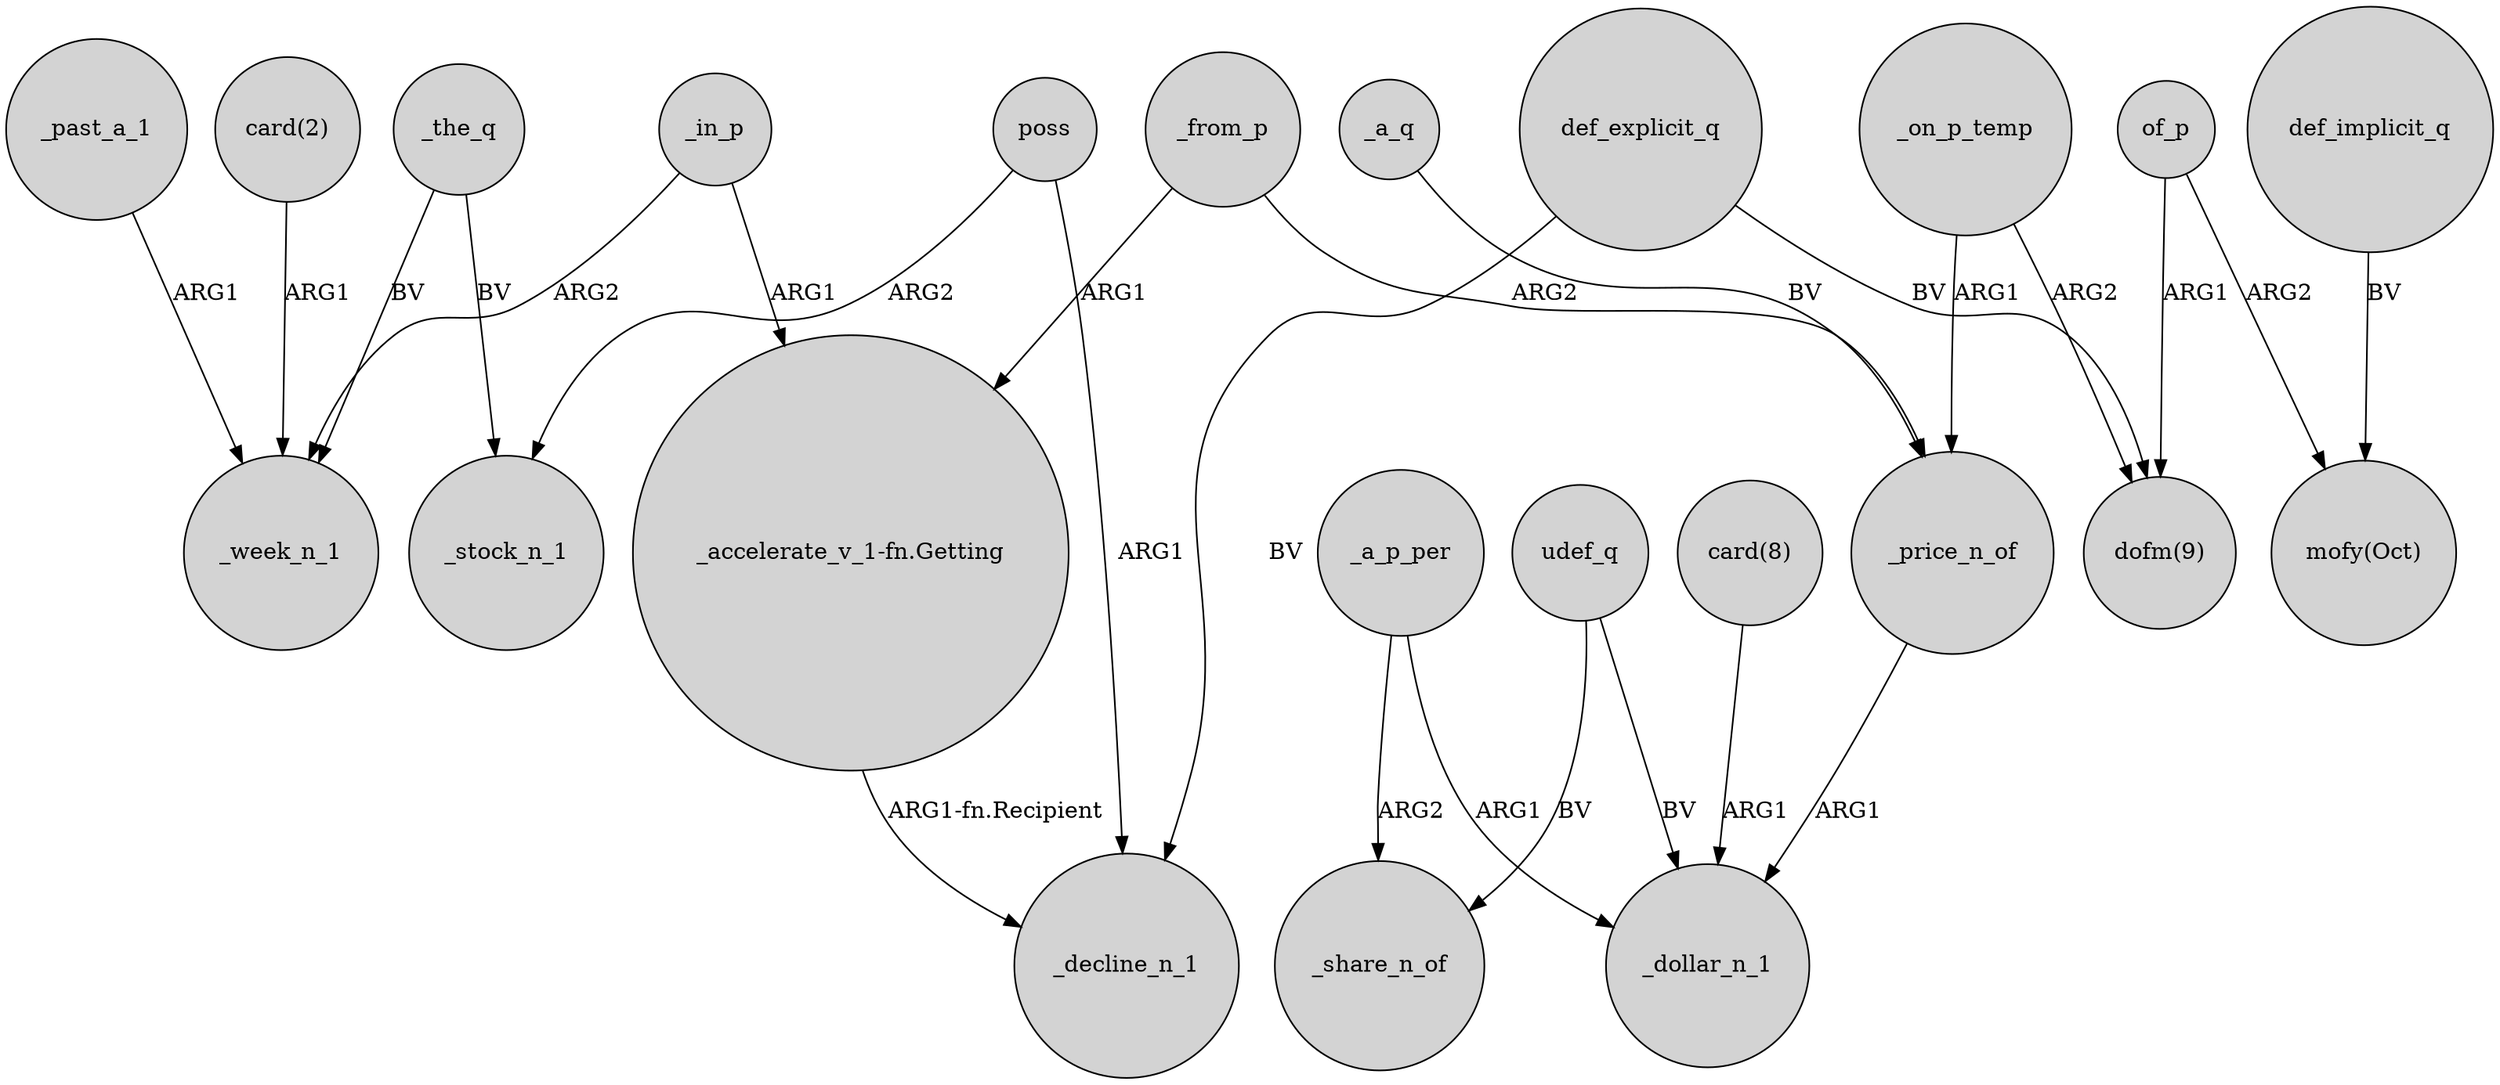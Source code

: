 digraph {
	node [shape=circle style=filled]
	_the_q -> _week_n_1 [label=BV]
	def_explicit_q -> "dofm(9)" [label=BV]
	"_accelerate_v_1-fn.Getting" -> _decline_n_1 [label="ARG1-fn.Recipient"]
	_on_p_temp -> "dofm(9)" [label=ARG2]
	of_p -> "mofy(Oct)" [label=ARG2]
	def_explicit_q -> _decline_n_1 [label=BV]
	_price_n_of -> _dollar_n_1 [label=ARG1]
	_from_p -> _price_n_of [label=ARG2]
	_the_q -> _stock_n_1 [label=BV]
	_past_a_1 -> _week_n_1 [label=ARG1]
	_from_p -> "_accelerate_v_1-fn.Getting" [label=ARG1]
	_a_p_per -> _share_n_of [label=ARG2]
	udef_q -> _share_n_of [label=BV]
	udef_q -> _dollar_n_1 [label=BV]
	_in_p -> _week_n_1 [label=ARG2]
	_on_p_temp -> _price_n_of [label=ARG1]
	"card(8)" -> _dollar_n_1 [label=ARG1]
	of_p -> "dofm(9)" [label=ARG1]
	def_implicit_q -> "mofy(Oct)" [label=BV]
	_a_p_per -> _dollar_n_1 [label=ARG1]
	_in_p -> "_accelerate_v_1-fn.Getting" [label=ARG1]
	poss -> _stock_n_1 [label=ARG2]
	"card(2)" -> _week_n_1 [label=ARG1]
	poss -> _decline_n_1 [label=ARG1]
	_a_q -> _price_n_of [label=BV]
}
